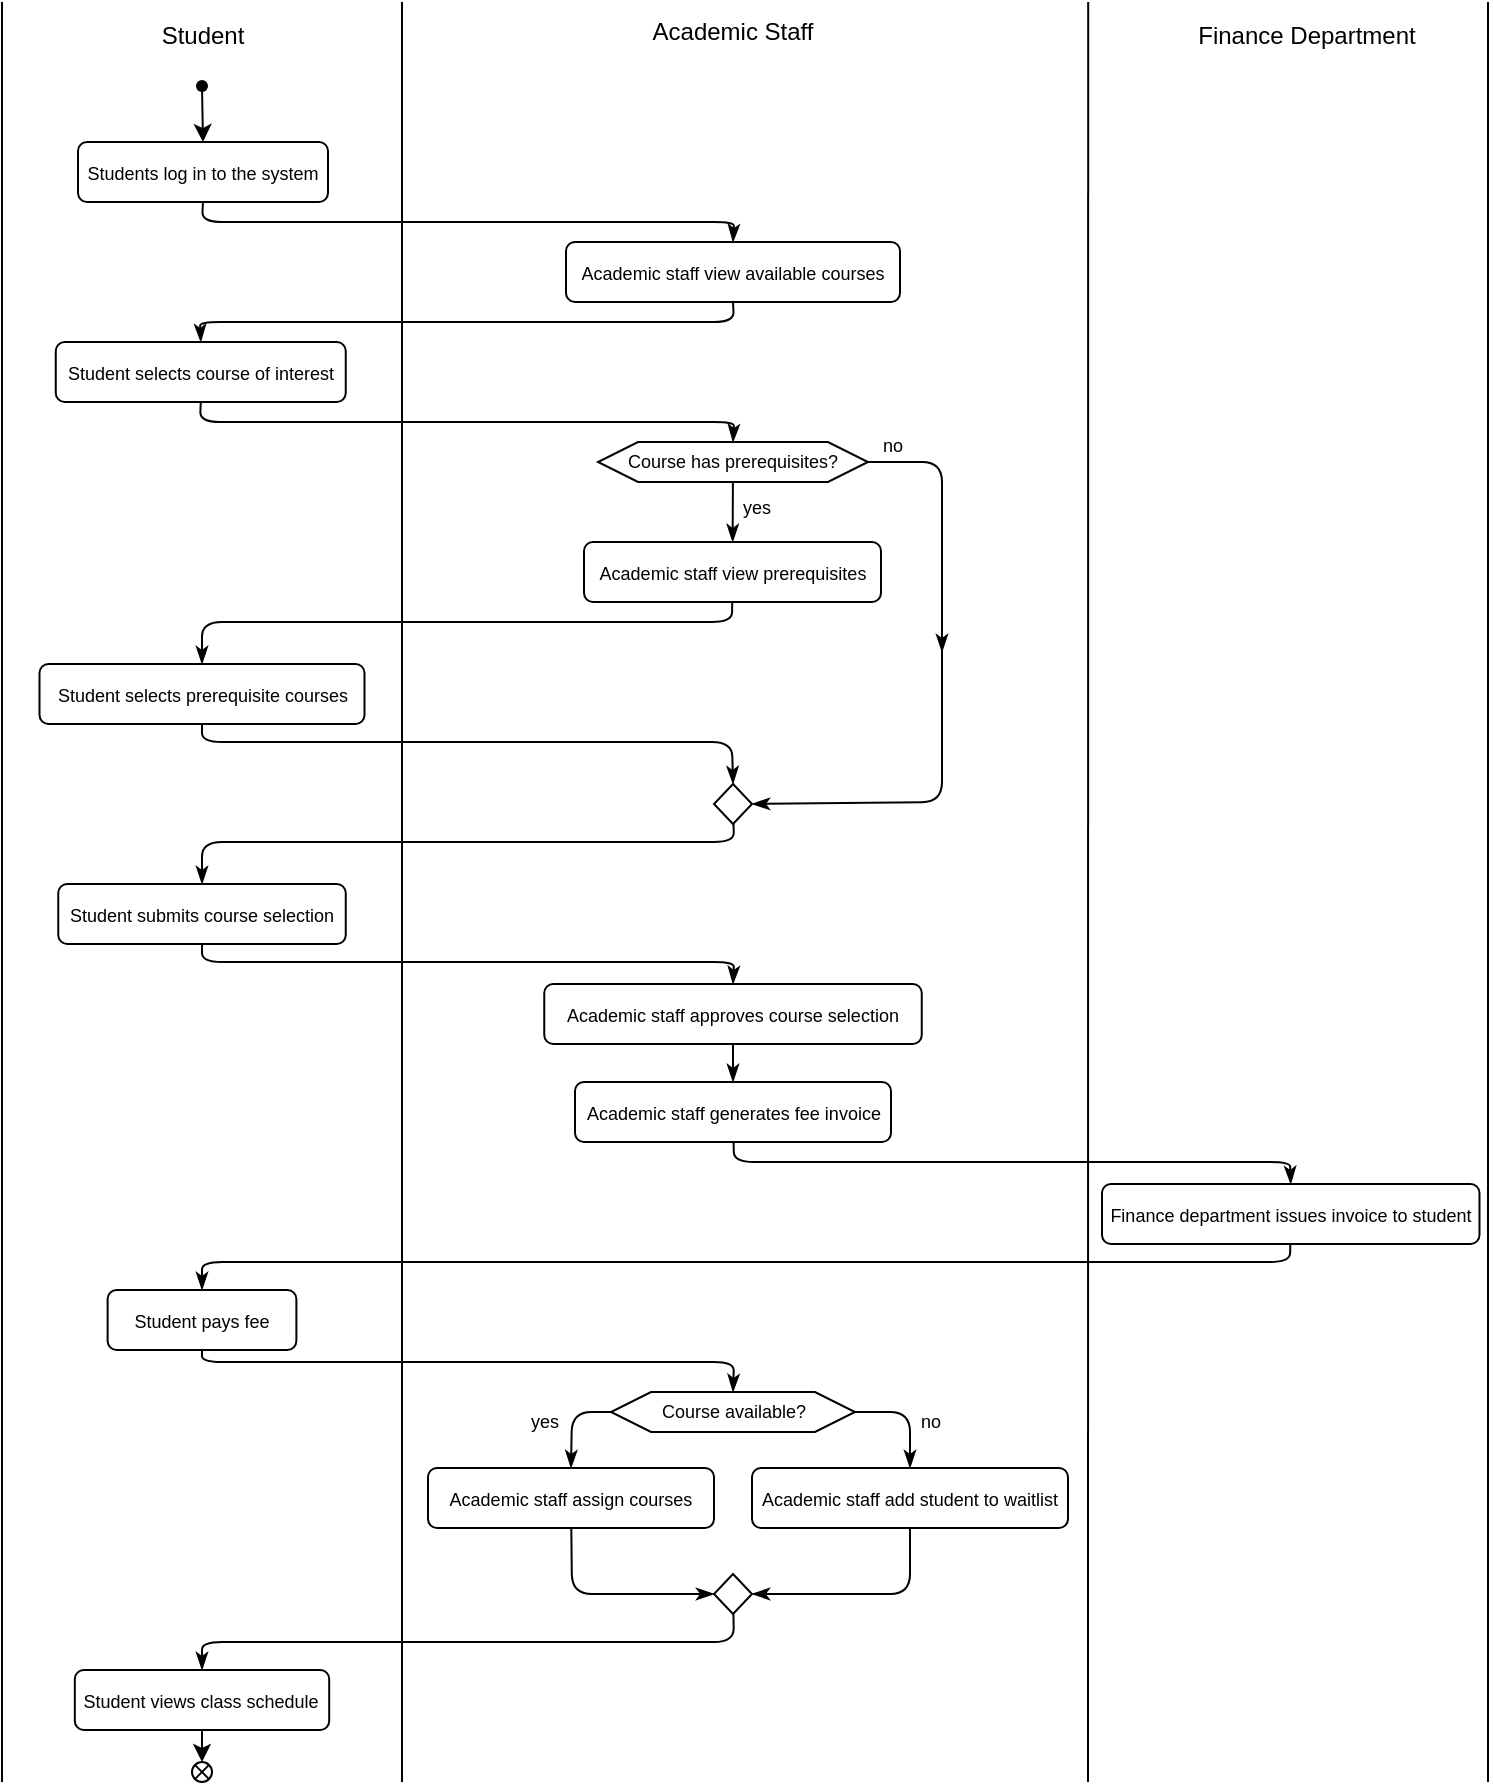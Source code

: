 <mxfile>
    <diagram id="lmj7_TMUpuZT8FUxhfcz" name="Page-1">
        <mxGraphModel dx="743" dy="947" grid="1" gridSize="10" guides="1" tooltips="1" connect="1" arrows="1" fold="1" page="1" pageScale="1" pageWidth="850" pageHeight="1100" math="0" shadow="0">
            <root>
                <mxCell id="0"/>
                <mxCell id="1" parent="0"/>
                <mxCell id="2" value="" style="endArrow=none;html=1;" edge="1" parent="1">
                    <mxGeometry width="50" height="50" relative="1" as="geometry">
                        <mxPoint x="60" y="970" as="sourcePoint"/>
                        <mxPoint x="60" y="80" as="targetPoint"/>
                    </mxGeometry>
                </mxCell>
                <mxCell id="3" value="" style="endArrow=none;html=1;" edge="1" parent="1">
                    <mxGeometry width="50" height="50" relative="1" as="geometry">
                        <mxPoint x="260" y="970" as="sourcePoint"/>
                        <mxPoint x="260" y="80" as="targetPoint"/>
                        <Array as="points">
                            <mxPoint x="260" y="340"/>
                        </Array>
                    </mxGeometry>
                </mxCell>
                <mxCell id="4" value="" style="endArrow=none;html=1;" edge="1" parent="1">
                    <mxGeometry width="50" height="50" relative="1" as="geometry">
                        <mxPoint x="603" y="970" as="sourcePoint"/>
                        <mxPoint x="603.09" y="80" as="targetPoint"/>
                    </mxGeometry>
                </mxCell>
                <mxCell id="5" value="" style="endArrow=none;html=1;" edge="1" parent="1">
                    <mxGeometry width="50" height="50" relative="1" as="geometry">
                        <mxPoint x="803" y="970" as="sourcePoint"/>
                        <mxPoint x="803" y="80" as="targetPoint"/>
                    </mxGeometry>
                </mxCell>
                <mxCell id="6" value="Student" style="text;html=1;align=center;verticalAlign=middle;resizable=0;points=[];autosize=1;strokeColor=none;fillColor=none;" vertex="1" parent="1">
                    <mxGeometry x="130" y="82" width="60" height="30" as="geometry"/>
                </mxCell>
                <mxCell id="7" value="Academic Staff" style="text;html=1;align=center;verticalAlign=middle;resizable=0;points=[];autosize=1;strokeColor=none;fillColor=none;" vertex="1" parent="1">
                    <mxGeometry x="375" y="80" width="100" height="30" as="geometry"/>
                </mxCell>
                <mxCell id="8" value="Finance Department" style="text;html=1;align=center;verticalAlign=middle;resizable=0;points=[];autosize=1;strokeColor=none;fillColor=none;" vertex="1" parent="1">
                    <mxGeometry x="647" y="82" width="130" height="30" as="geometry"/>
                </mxCell>
                <mxCell id="31" style="edgeStyle=none;html=1;entryX=0.5;entryY=0;entryDx=0;entryDy=0;fontSize=9;" edge="1" parent="1" source="9" target="10">
                    <mxGeometry relative="1" as="geometry"/>
                </mxCell>
                <mxCell id="9" value="" style="shape=waypoint;sketch=0;fillStyle=solid;size=6;pointerEvents=1;points=[];fillColor=none;resizable=0;rotatable=0;perimeter=centerPerimeter;snapToPoint=1;" vertex="1" parent="1">
                    <mxGeometry x="150" y="112" width="20" height="20" as="geometry"/>
                </mxCell>
                <mxCell id="32" style="edgeStyle=none;html=1;entryX=0.5;entryY=0;entryDx=0;entryDy=0;fontSize=9;endArrow=classicThin;endFill=1;exitX=0.5;exitY=1;exitDx=0;exitDy=0;" edge="1" parent="1" source="10" target="11">
                    <mxGeometry relative="1" as="geometry">
                        <mxPoint x="160" y="190" as="sourcePoint"/>
                        <Array as="points">
                            <mxPoint x="160" y="190"/>
                            <mxPoint x="426" y="190"/>
                        </Array>
                    </mxGeometry>
                </mxCell>
                <mxCell id="10" value="&lt;font style=&quot;font-size: 9px;&quot;&gt;Students log in to the system&lt;/font&gt;" style="rounded=1;whiteSpace=wrap;html=1;" vertex="1" parent="1">
                    <mxGeometry x="98" y="150" width="125" height="30" as="geometry"/>
                </mxCell>
                <mxCell id="33" style="edgeStyle=none;html=1;entryX=0.5;entryY=0;entryDx=0;entryDy=0;fontSize=9;endArrow=classicThin;endFill=1;exitX=0.5;exitY=1;exitDx=0;exitDy=0;" edge="1" parent="1" source="11" target="12">
                    <mxGeometry relative="1" as="geometry">
                        <mxPoint x="410" y="240" as="sourcePoint"/>
                        <Array as="points">
                            <mxPoint x="426" y="240"/>
                            <mxPoint x="159" y="240"/>
                        </Array>
                    </mxGeometry>
                </mxCell>
                <mxCell id="11" value="&lt;font style=&quot;font-size: 9px;&quot;&gt;Academic staff view available courses&lt;/font&gt;" style="rounded=1;whiteSpace=wrap;html=1;" vertex="1" parent="1">
                    <mxGeometry x="342" y="200" width="167" height="30" as="geometry"/>
                </mxCell>
                <mxCell id="34" style="edgeStyle=none;html=1;entryX=0.5;entryY=0;entryDx=0;entryDy=0;fontSize=9;endArrow=classicThin;endFill=1;exitX=0.5;exitY=1;exitDx=0;exitDy=0;" edge="1" parent="1" source="12" target="13">
                    <mxGeometry relative="1" as="geometry">
                        <mxPoint x="160" y="290" as="sourcePoint"/>
                        <Array as="points">
                            <mxPoint x="159" y="290"/>
                            <mxPoint x="426" y="290"/>
                        </Array>
                    </mxGeometry>
                </mxCell>
                <mxCell id="12" value="&lt;font style=&quot;font-size: 9px;&quot;&gt;Student selects course of interest&lt;/font&gt;" style="rounded=1;whiteSpace=wrap;html=1;" vertex="1" parent="1">
                    <mxGeometry x="86.88" y="250" width="145" height="30" as="geometry"/>
                </mxCell>
                <mxCell id="35" value="" style="edgeStyle=none;html=1;fontSize=9;endArrow=classicThin;endFill=1;" edge="1" parent="1" source="13" target="14">
                    <mxGeometry relative="1" as="geometry"/>
                </mxCell>
                <mxCell id="37" style="edgeStyle=none;html=1;entryX=1;entryY=0.5;entryDx=0;entryDy=0;fontSize=9;endArrow=classicThin;endFill=1;exitX=1;exitY=0.5;exitDx=0;exitDy=0;" edge="1" parent="1" source="13" target="16">
                    <mxGeometry relative="1" as="geometry">
                        <Array as="points">
                            <mxPoint x="530" y="310"/>
                            <mxPoint x="530" y="480"/>
                        </Array>
                    </mxGeometry>
                </mxCell>
                <mxCell id="13" value="Course has prerequisites?" style="shape=hexagon;perimeter=hexagonPerimeter2;whiteSpace=wrap;html=1;fixedSize=1;fontSize=9;" vertex="1" parent="1">
                    <mxGeometry x="358" y="300" width="135" height="20" as="geometry"/>
                </mxCell>
                <mxCell id="40" style="edgeStyle=none;html=1;entryX=0.5;entryY=0;entryDx=0;entryDy=0;fontSize=9;endArrow=classicThin;endFill=1;" edge="1" parent="1" source="14" target="15">
                    <mxGeometry relative="1" as="geometry">
                        <Array as="points">
                            <mxPoint x="425" y="390"/>
                            <mxPoint x="160" y="390"/>
                        </Array>
                    </mxGeometry>
                </mxCell>
                <mxCell id="14" value="&lt;font style=&quot;font-size: 9px;&quot;&gt;Academic staff view prerequisites&lt;/font&gt;" style="rounded=1;whiteSpace=wrap;html=1;" vertex="1" parent="1">
                    <mxGeometry x="351" y="350" width="148.5" height="30" as="geometry"/>
                </mxCell>
                <mxCell id="42" style="edgeStyle=none;html=1;entryX=0.5;entryY=0;entryDx=0;entryDy=0;fontSize=9;endArrow=classicThin;endFill=1;exitX=0.5;exitY=1;exitDx=0;exitDy=0;" edge="1" parent="1" source="15" target="16">
                    <mxGeometry relative="1" as="geometry">
                        <Array as="points">
                            <mxPoint x="160" y="450"/>
                            <mxPoint x="425" y="450"/>
                        </Array>
                    </mxGeometry>
                </mxCell>
                <mxCell id="15" value="&lt;font style=&quot;font-size: 9px;&quot;&gt;Student selects prerequisite courses&lt;/font&gt;" style="rounded=1;whiteSpace=wrap;html=1;" vertex="1" parent="1">
                    <mxGeometry x="78.75" y="411" width="162.5" height="30" as="geometry"/>
                </mxCell>
                <mxCell id="43" style="edgeStyle=none;html=1;entryX=0.5;entryY=0;entryDx=0;entryDy=0;fontSize=9;endArrow=classicThin;endFill=1;" edge="1" parent="1" source="16" target="17">
                    <mxGeometry relative="1" as="geometry">
                        <Array as="points">
                            <mxPoint x="426" y="500"/>
                            <mxPoint x="160" y="500"/>
                        </Array>
                    </mxGeometry>
                </mxCell>
                <mxCell id="16" value="" style="rhombus;whiteSpace=wrap;html=1;fontSize=9;" vertex="1" parent="1">
                    <mxGeometry x="416" y="471" width="19" height="20" as="geometry"/>
                </mxCell>
                <mxCell id="44" style="edgeStyle=none;html=1;entryX=0.5;entryY=0;entryDx=0;entryDy=0;fontSize=9;endArrow=classicThin;endFill=1;" edge="1" parent="1" source="17" target="18">
                    <mxGeometry relative="1" as="geometry">
                        <Array as="points">
                            <mxPoint x="160" y="560"/>
                            <mxPoint x="426" y="560"/>
                        </Array>
                    </mxGeometry>
                </mxCell>
                <mxCell id="17" value="&lt;font style=&quot;font-size: 9px;&quot;&gt;Student submits course selection&lt;/font&gt;" style="rounded=1;whiteSpace=wrap;html=1;" vertex="1" parent="1">
                    <mxGeometry x="88.13" y="521" width="143.75" height="30" as="geometry"/>
                </mxCell>
                <mxCell id="45" value="" style="edgeStyle=none;html=1;fontSize=9;endArrow=classicThin;endFill=1;" edge="1" parent="1" source="18" target="19">
                    <mxGeometry relative="1" as="geometry"/>
                </mxCell>
                <mxCell id="18" value="&lt;font style=&quot;font-size: 9px;&quot;&gt;Academic staff approves course selection&lt;/font&gt;" style="rounded=1;whiteSpace=wrap;html=1;" vertex="1" parent="1">
                    <mxGeometry x="331.13" y="571" width="188.75" height="30" as="geometry"/>
                </mxCell>
                <mxCell id="46" style="edgeStyle=none;html=1;entryX=0.5;entryY=0;entryDx=0;entryDy=0;fontSize=9;endArrow=classicThin;endFill=1;" edge="1" parent="1" source="19" target="21">
                    <mxGeometry relative="1" as="geometry">
                        <Array as="points">
                            <mxPoint x="426" y="660"/>
                            <mxPoint x="704" y="660"/>
                        </Array>
                    </mxGeometry>
                </mxCell>
                <mxCell id="19" value="&lt;font style=&quot;font-size: 9px;&quot;&gt;Academic staff generates fee invoice&lt;/font&gt;" style="rounded=1;whiteSpace=wrap;html=1;" vertex="1" parent="1">
                    <mxGeometry x="346.5" y="620" width="158" height="30" as="geometry"/>
                </mxCell>
                <mxCell id="47" style="edgeStyle=none;html=1;entryX=0.5;entryY=0;entryDx=0;entryDy=0;fontSize=9;endArrow=classicThin;endFill=1;" edge="1" parent="1" source="21" target="22">
                    <mxGeometry relative="1" as="geometry">
                        <Array as="points">
                            <mxPoint x="704" y="710"/>
                            <mxPoint x="160" y="710"/>
                        </Array>
                    </mxGeometry>
                </mxCell>
                <mxCell id="21" value="&lt;font style=&quot;font-size: 9px;&quot;&gt;Finance department issues invoice to student&lt;/font&gt;" style="rounded=1;whiteSpace=wrap;html=1;" vertex="1" parent="1">
                    <mxGeometry x="610" y="671" width="188.75" height="30" as="geometry"/>
                </mxCell>
                <mxCell id="48" style="edgeStyle=none;html=1;entryX=0.5;entryY=0;entryDx=0;entryDy=0;fontSize=9;endArrow=classicThin;endFill=1;" edge="1" parent="1" source="22" target="23">
                    <mxGeometry relative="1" as="geometry">
                        <Array as="points">
                            <mxPoint x="160" y="760"/>
                            <mxPoint x="426" y="760"/>
                        </Array>
                    </mxGeometry>
                </mxCell>
                <mxCell id="22" value="&lt;font style=&quot;font-size: 9px;&quot;&gt;Student pays fee&lt;/font&gt;" style="rounded=1;whiteSpace=wrap;html=1;" vertex="1" parent="1">
                    <mxGeometry x="112.81" y="724" width="94.38" height="30" as="geometry"/>
                </mxCell>
                <mxCell id="49" style="edgeStyle=none;html=1;entryX=0.5;entryY=0;entryDx=0;entryDy=0;fontSize=9;endArrow=classicThin;endFill=1;" edge="1" parent="1" source="23" target="24">
                    <mxGeometry relative="1" as="geometry">
                        <Array as="points">
                            <mxPoint x="345" y="785"/>
                        </Array>
                    </mxGeometry>
                </mxCell>
                <mxCell id="50" style="edgeStyle=none;html=1;entryX=0.5;entryY=0;entryDx=0;entryDy=0;fontSize=9;endArrow=classicThin;endFill=1;" edge="1" parent="1" source="23" target="25">
                    <mxGeometry relative="1" as="geometry">
                        <Array as="points">
                            <mxPoint x="514" y="785"/>
                        </Array>
                    </mxGeometry>
                </mxCell>
                <mxCell id="23" value="Course available?" style="shape=hexagon;perimeter=hexagonPerimeter2;whiteSpace=wrap;html=1;fixedSize=1;fontSize=9;" vertex="1" parent="1">
                    <mxGeometry x="364.5" y="775" width="122" height="20" as="geometry"/>
                </mxCell>
                <mxCell id="54" style="edgeStyle=none;html=1;entryX=0;entryY=0.5;entryDx=0;entryDy=0;fontSize=9;endArrow=classicThin;endFill=1;" edge="1" parent="1" source="24" target="26">
                    <mxGeometry relative="1" as="geometry">
                        <Array as="points">
                            <mxPoint x="345" y="876"/>
                        </Array>
                    </mxGeometry>
                </mxCell>
                <mxCell id="24" value="&lt;font style=&quot;font-size: 9px;&quot;&gt;Academic staff assign courses&lt;/font&gt;" style="rounded=1;whiteSpace=wrap;html=1;" vertex="1" parent="1">
                    <mxGeometry x="273" y="813" width="143" height="30" as="geometry"/>
                </mxCell>
                <mxCell id="53" style="edgeStyle=none;html=1;entryX=1;entryY=0.5;entryDx=0;entryDy=0;fontSize=9;endArrow=classicThin;endFill=1;" edge="1" parent="1" source="25" target="26">
                    <mxGeometry relative="1" as="geometry">
                        <Array as="points">
                            <mxPoint x="514" y="876"/>
                        </Array>
                    </mxGeometry>
                </mxCell>
                <mxCell id="25" value="&lt;font style=&quot;font-size: 9px;&quot;&gt;Academic staff add student to waitlist&lt;/font&gt;" style="rounded=1;whiteSpace=wrap;html=1;" vertex="1" parent="1">
                    <mxGeometry x="435" y="813" width="158" height="30" as="geometry"/>
                </mxCell>
                <mxCell id="55" style="edgeStyle=none;html=1;entryX=0.5;entryY=0;entryDx=0;entryDy=0;fontSize=9;endArrow=classicThin;endFill=1;" edge="1" parent="1" source="26" target="28">
                    <mxGeometry relative="1" as="geometry">
                        <Array as="points">
                            <mxPoint x="426" y="900"/>
                            <mxPoint x="160" y="900"/>
                        </Array>
                    </mxGeometry>
                </mxCell>
                <mxCell id="26" value="" style="rhombus;whiteSpace=wrap;html=1;fontSize=9;" vertex="1" parent="1">
                    <mxGeometry x="416" y="866" width="19" height="20" as="geometry"/>
                </mxCell>
                <mxCell id="30" style="edgeStyle=none;html=1;entryX=0.5;entryY=0;entryDx=0;entryDy=0;fontSize=9;" edge="1" parent="1" source="28" target="29">
                    <mxGeometry relative="1" as="geometry"/>
                </mxCell>
                <mxCell id="28" value="&lt;font style=&quot;font-size: 9px;&quot;&gt;Student views class schedule&lt;/font&gt;" style="rounded=1;whiteSpace=wrap;html=1;" vertex="1" parent="1">
                    <mxGeometry x="96.41" y="914" width="127.19" height="30" as="geometry"/>
                </mxCell>
                <mxCell id="29" value="" style="shape=sumEllipse;perimeter=ellipsePerimeter;whiteSpace=wrap;html=1;backgroundOutline=1;fontSize=9;" vertex="1" parent="1">
                    <mxGeometry x="155" y="960" width="10" height="10" as="geometry"/>
                </mxCell>
                <mxCell id="36" value="yes" style="text;html=1;align=center;verticalAlign=middle;resizable=0;points=[];autosize=1;strokeColor=none;fillColor=none;fontSize=9;" vertex="1" parent="1">
                    <mxGeometry x="417" y="323" width="40" height="20" as="geometry"/>
                </mxCell>
                <mxCell id="39" value="" style="endArrow=classicThin;html=1;fontSize=9;endFill=1;" edge="1" parent="1">
                    <mxGeometry width="50" height="50" relative="1" as="geometry">
                        <mxPoint x="530" y="365" as="sourcePoint"/>
                        <mxPoint x="530" y="405" as="targetPoint"/>
                    </mxGeometry>
                </mxCell>
                <mxCell id="41" value="no" style="text;html=1;align=center;verticalAlign=middle;resizable=0;points=[];autosize=1;strokeColor=none;fillColor=none;fontSize=9;" vertex="1" parent="1">
                    <mxGeometry x="490" y="292" width="30" height="20" as="geometry"/>
                </mxCell>
                <mxCell id="51" value="yes" style="text;html=1;align=center;verticalAlign=middle;resizable=0;points=[];autosize=1;strokeColor=none;fillColor=none;fontSize=9;" vertex="1" parent="1">
                    <mxGeometry x="311" y="780" width="40" height="20" as="geometry"/>
                </mxCell>
                <mxCell id="52" value="no" style="text;html=1;align=center;verticalAlign=middle;resizable=0;points=[];autosize=1;strokeColor=none;fillColor=none;fontSize=9;" vertex="1" parent="1">
                    <mxGeometry x="509" y="780" width="30" height="20" as="geometry"/>
                </mxCell>
            </root>
        </mxGraphModel>
    </diagram>
</mxfile>
